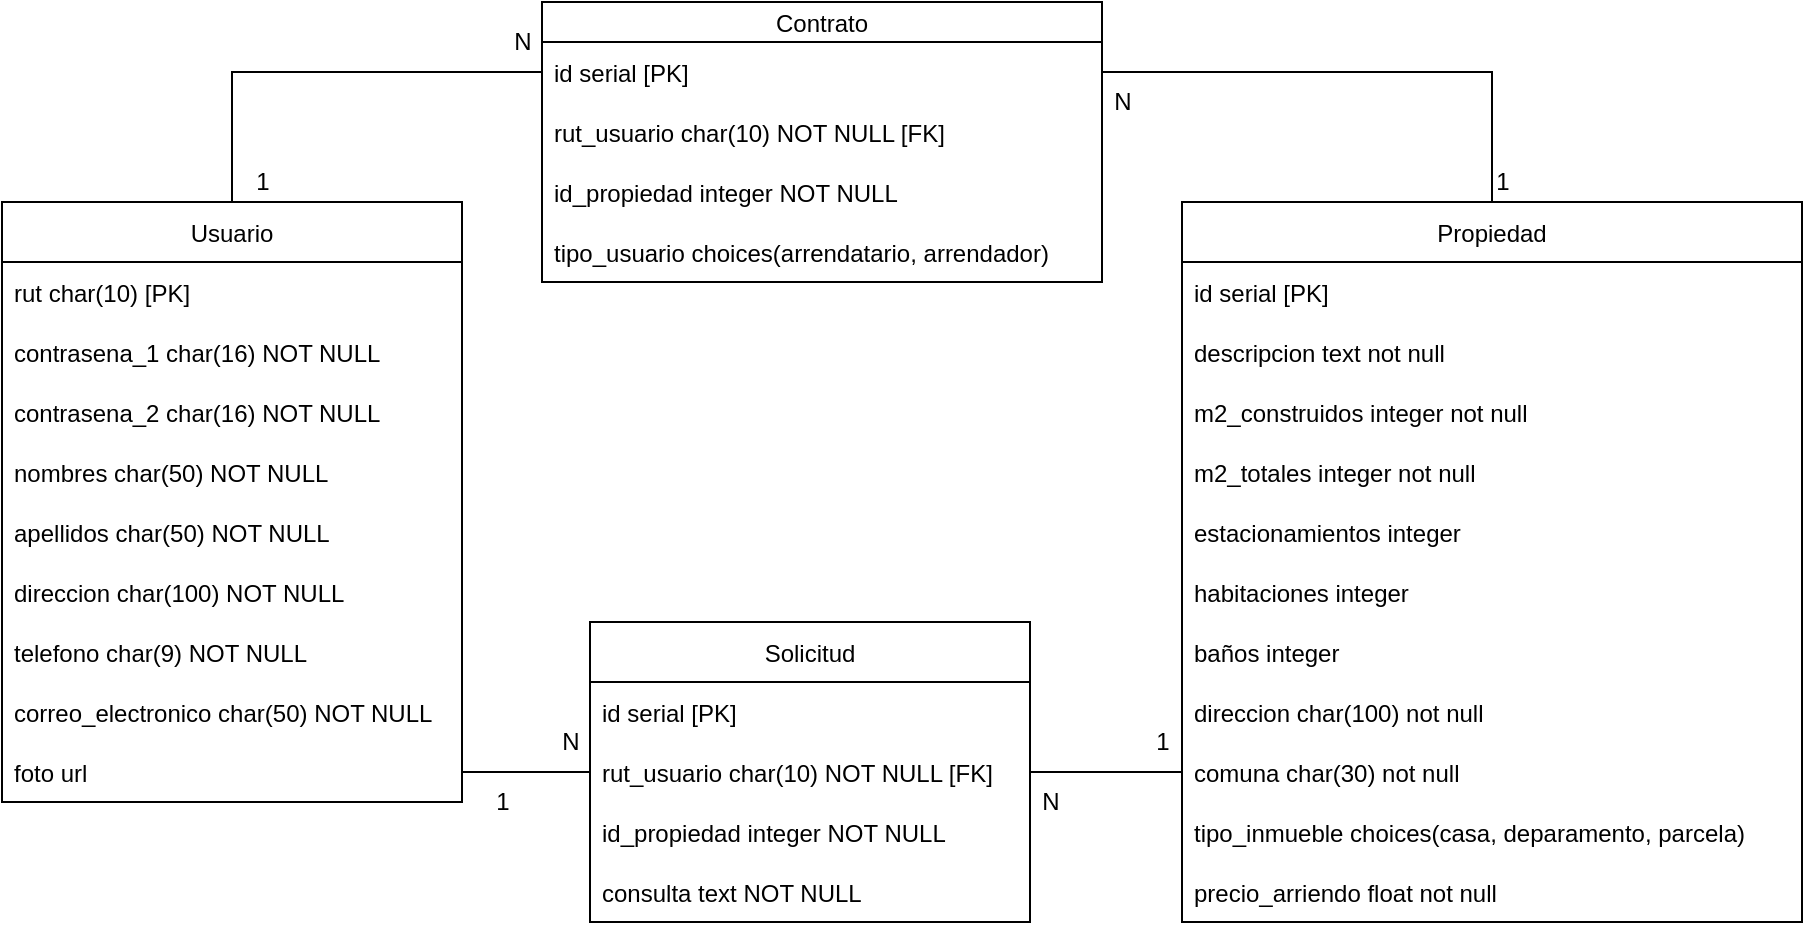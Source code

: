 <mxfile version="17.3.0" type="device"><diagram id="GYBQSM9PVziKJctwjofI" name="Page-1"><mxGraphModel dx="968" dy="503" grid="1" gridSize="10" guides="1" tooltips="1" connect="1" arrows="1" fold="1" page="1" pageScale="1" pageWidth="827" pageHeight="1169" math="0" shadow="0"><root><mxCell id="0"/><mxCell id="1" parent="0"/><mxCell id="w2LGsopAnWLRp3sKp4V--50" style="edgeStyle=orthogonalEdgeStyle;rounded=0;orthogonalLoop=1;jettySize=auto;html=1;entryX=0;entryY=0.5;entryDx=0;entryDy=0;endArrow=none;endFill=0;exitX=1;exitY=0.5;exitDx=0;exitDy=0;" edge="1" parent="1" source="w2LGsopAnWLRp3sKp4V--27" target="w2LGsopAnWLRp3sKp4V--29"><mxGeometry relative="1" as="geometry"/></mxCell><mxCell id="w2LGsopAnWLRp3sKp4V--51" style="edgeStyle=orthogonalEdgeStyle;rounded=0;orthogonalLoop=1;jettySize=auto;html=1;entryX=0;entryY=0.5;entryDx=0;entryDy=0;endArrow=none;endFill=0;" edge="1" parent="1" source="w2LGsopAnWLRp3sKp4V--1" target="w2LGsopAnWLRp3sKp4V--45"><mxGeometry relative="1" as="geometry"/></mxCell><mxCell id="w2LGsopAnWLRp3sKp4V--1" value="Usuario" style="swimlane;fontStyle=0;childLayout=stackLayout;horizontal=1;startSize=30;horizontalStack=0;resizeParent=1;resizeParentMax=0;resizeLast=0;collapsible=1;marginBottom=0;" vertex="1" parent="1"><mxGeometry x="10" y="210" width="230" height="300" as="geometry"/></mxCell><mxCell id="w2LGsopAnWLRp3sKp4V--2" value="rut char(10) [PK]" style="text;strokeColor=none;fillColor=none;align=left;verticalAlign=middle;spacingLeft=4;spacingRight=4;overflow=hidden;points=[[0,0.5],[1,0.5]];portConstraint=eastwest;rotatable=0;" vertex="1" parent="w2LGsopAnWLRp3sKp4V--1"><mxGeometry y="30" width="230" height="30" as="geometry"/></mxCell><mxCell id="w2LGsopAnWLRp3sKp4V--60" value="contrasena_1 char(16) NOT NULL" style="text;strokeColor=none;fillColor=none;align=left;verticalAlign=middle;spacingLeft=4;spacingRight=4;overflow=hidden;points=[[0,0.5],[1,0.5]];portConstraint=eastwest;rotatable=0;" vertex="1" parent="w2LGsopAnWLRp3sKp4V--1"><mxGeometry y="60" width="230" height="30" as="geometry"/></mxCell><mxCell id="w2LGsopAnWLRp3sKp4V--59" value="contrasena_2 char(16) NOT NULL" style="text;strokeColor=none;fillColor=none;align=left;verticalAlign=middle;spacingLeft=4;spacingRight=4;overflow=hidden;points=[[0,0.5],[1,0.5]];portConstraint=eastwest;rotatable=0;" vertex="1" parent="w2LGsopAnWLRp3sKp4V--1"><mxGeometry y="90" width="230" height="30" as="geometry"/></mxCell><mxCell id="w2LGsopAnWLRp3sKp4V--3" value="nombres char(50) NOT NULL" style="text;strokeColor=none;fillColor=none;align=left;verticalAlign=middle;spacingLeft=4;spacingRight=4;overflow=hidden;points=[[0,0.5],[1,0.5]];portConstraint=eastwest;rotatable=0;" vertex="1" parent="w2LGsopAnWLRp3sKp4V--1"><mxGeometry y="120" width="230" height="30" as="geometry"/></mxCell><mxCell id="w2LGsopAnWLRp3sKp4V--4" value="apellidos char(50) NOT NULL" style="text;strokeColor=none;fillColor=none;align=left;verticalAlign=middle;spacingLeft=4;spacingRight=4;overflow=hidden;points=[[0,0.5],[1,0.5]];portConstraint=eastwest;rotatable=0;" vertex="1" parent="w2LGsopAnWLRp3sKp4V--1"><mxGeometry y="150" width="230" height="30" as="geometry"/></mxCell><mxCell id="w2LGsopAnWLRp3sKp4V--10" value="direccion char(100) NOT NULL" style="text;strokeColor=none;fillColor=none;align=left;verticalAlign=middle;spacingLeft=4;spacingRight=4;overflow=hidden;points=[[0,0.5],[1,0.5]];portConstraint=eastwest;rotatable=0;" vertex="1" parent="w2LGsopAnWLRp3sKp4V--1"><mxGeometry y="180" width="230" height="30" as="geometry"/></mxCell><mxCell id="w2LGsopAnWLRp3sKp4V--9" value=" telefono char(9) NOT NULL" style="text;strokeColor=none;fillColor=none;align=left;verticalAlign=middle;spacingLeft=4;spacingRight=4;overflow=hidden;points=[[0,0.5],[1,0.5]];portConstraint=eastwest;rotatable=0;" vertex="1" parent="w2LGsopAnWLRp3sKp4V--1"><mxGeometry y="210" width="230" height="30" as="geometry"/></mxCell><mxCell id="w2LGsopAnWLRp3sKp4V--8" value="correo_electronico  char(50) NOT NULL" style="text;strokeColor=none;fillColor=none;align=left;verticalAlign=middle;spacingLeft=4;spacingRight=4;overflow=hidden;points=[[0,0.5],[1,0.5]];portConstraint=eastwest;rotatable=0;" vertex="1" parent="w2LGsopAnWLRp3sKp4V--1"><mxGeometry y="240" width="230" height="30" as="geometry"/></mxCell><mxCell id="w2LGsopAnWLRp3sKp4V--27" value="foto url" style="text;strokeColor=none;fillColor=none;align=left;verticalAlign=middle;spacingLeft=4;spacingRight=4;overflow=hidden;points=[[0,0.5],[1,0.5]];portConstraint=eastwest;rotatable=0;" vertex="1" parent="w2LGsopAnWLRp3sKp4V--1"><mxGeometry y="270" width="230" height="30" as="geometry"/></mxCell><mxCell id="w2LGsopAnWLRp3sKp4V--52" style="edgeStyle=orthogonalEdgeStyle;rounded=0;orthogonalLoop=1;jettySize=auto;html=1;entryX=1;entryY=0.5;entryDx=0;entryDy=0;endArrow=none;endFill=0;" edge="1" parent="1" source="w2LGsopAnWLRp3sKp4V--11" target="w2LGsopAnWLRp3sKp4V--45"><mxGeometry relative="1" as="geometry"/></mxCell><mxCell id="w2LGsopAnWLRp3sKp4V--11" value="Propiedad" style="swimlane;fontStyle=0;childLayout=stackLayout;horizontal=1;startSize=30;horizontalStack=0;resizeParent=1;resizeParentMax=0;resizeLast=0;collapsible=1;marginBottom=0;" vertex="1" parent="1"><mxGeometry x="600" y="210" width="310" height="360" as="geometry"/></mxCell><mxCell id="w2LGsopAnWLRp3sKp4V--12" value="id serial [PK]" style="text;strokeColor=none;fillColor=none;align=left;verticalAlign=middle;spacingLeft=4;spacingRight=4;overflow=hidden;points=[[0,0.5],[1,0.5]];portConstraint=eastwest;rotatable=0;" vertex="1" parent="w2LGsopAnWLRp3sKp4V--11"><mxGeometry y="30" width="310" height="30" as="geometry"/></mxCell><mxCell id="w2LGsopAnWLRp3sKp4V--13" value="descripcion text not null" style="text;strokeColor=none;fillColor=none;align=left;verticalAlign=middle;spacingLeft=4;spacingRight=4;overflow=hidden;points=[[0,0.5],[1,0.5]];portConstraint=eastwest;rotatable=0;" vertex="1" parent="w2LGsopAnWLRp3sKp4V--11"><mxGeometry y="60" width="310" height="30" as="geometry"/></mxCell><mxCell id="w2LGsopAnWLRp3sKp4V--14" value="m2_construidos integer not null" style="text;strokeColor=none;fillColor=none;align=left;verticalAlign=middle;spacingLeft=4;spacingRight=4;overflow=hidden;points=[[0,0.5],[1,0.5]];portConstraint=eastwest;rotatable=0;" vertex="1" parent="w2LGsopAnWLRp3sKp4V--11"><mxGeometry y="90" width="310" height="30" as="geometry"/></mxCell><mxCell id="w2LGsopAnWLRp3sKp4V--15" value="m2_totales integer not null" style="text;strokeColor=none;fillColor=none;align=left;verticalAlign=middle;spacingLeft=4;spacingRight=4;overflow=hidden;points=[[0,0.5],[1,0.5]];portConstraint=eastwest;rotatable=0;" vertex="1" parent="w2LGsopAnWLRp3sKp4V--11"><mxGeometry y="120" width="310" height="30" as="geometry"/></mxCell><mxCell id="w2LGsopAnWLRp3sKp4V--16" value="estacionamientos integer" style="text;strokeColor=none;fillColor=none;align=left;verticalAlign=middle;spacingLeft=4;spacingRight=4;overflow=hidden;points=[[0,0.5],[1,0.5]];portConstraint=eastwest;rotatable=0;" vertex="1" parent="w2LGsopAnWLRp3sKp4V--11"><mxGeometry y="150" width="310" height="30" as="geometry"/></mxCell><mxCell id="w2LGsopAnWLRp3sKp4V--17" value="habitaciones integer" style="text;strokeColor=none;fillColor=none;align=left;verticalAlign=middle;spacingLeft=4;spacingRight=4;overflow=hidden;points=[[0,0.5],[1,0.5]];portConstraint=eastwest;rotatable=0;" vertex="1" parent="w2LGsopAnWLRp3sKp4V--11"><mxGeometry y="180" width="310" height="30" as="geometry"/></mxCell><mxCell id="w2LGsopAnWLRp3sKp4V--18" value="baños integer" style="text;strokeColor=none;fillColor=none;align=left;verticalAlign=middle;spacingLeft=4;spacingRight=4;overflow=hidden;points=[[0,0.5],[1,0.5]];portConstraint=eastwest;rotatable=0;" vertex="1" parent="w2LGsopAnWLRp3sKp4V--11"><mxGeometry y="210" width="310" height="30" as="geometry"/></mxCell><mxCell id="w2LGsopAnWLRp3sKp4V--19" value="direccion char(100) not null" style="text;strokeColor=none;fillColor=none;align=left;verticalAlign=middle;spacingLeft=4;spacingRight=4;overflow=hidden;points=[[0,0.5],[1,0.5]];portConstraint=eastwest;rotatable=0;" vertex="1" parent="w2LGsopAnWLRp3sKp4V--11"><mxGeometry y="240" width="310" height="30" as="geometry"/></mxCell><mxCell id="w2LGsopAnWLRp3sKp4V--21" value="comuna char(30) not null" style="text;strokeColor=none;fillColor=none;align=left;verticalAlign=middle;spacingLeft=4;spacingRight=4;overflow=hidden;points=[[0,0.5],[1,0.5]];portConstraint=eastwest;rotatable=0;" vertex="1" parent="w2LGsopAnWLRp3sKp4V--11"><mxGeometry y="270" width="310" height="30" as="geometry"/></mxCell><mxCell id="w2LGsopAnWLRp3sKp4V--20" value="tipo_inmueble choices(casa, deparamento, parcela)" style="text;strokeColor=none;fillColor=none;align=left;verticalAlign=middle;spacingLeft=4;spacingRight=4;overflow=hidden;points=[[0,0.5],[1,0.5]];portConstraint=eastwest;rotatable=0;" vertex="1" parent="w2LGsopAnWLRp3sKp4V--11"><mxGeometry y="300" width="310" height="30" as="geometry"/></mxCell><mxCell id="w2LGsopAnWLRp3sKp4V--22" value="precio_arriendo float not null" style="text;strokeColor=none;fillColor=none;align=left;verticalAlign=middle;spacingLeft=4;spacingRight=4;overflow=hidden;points=[[0,0.5],[1,0.5]];portConstraint=eastwest;rotatable=0;" vertex="1" parent="w2LGsopAnWLRp3sKp4V--11"><mxGeometry y="330" width="310" height="30" as="geometry"/></mxCell><mxCell id="w2LGsopAnWLRp3sKp4V--25" value="N" style="text;html=1;align=center;verticalAlign=middle;resizable=0;points=[];autosize=1;strokeColor=none;fillColor=none;" vertex="1" parent="1"><mxGeometry x="260" y="120" width="20" height="20" as="geometry"/></mxCell><mxCell id="w2LGsopAnWLRp3sKp4V--26" value="N" style="text;html=1;align=center;verticalAlign=middle;resizable=0;points=[];autosize=1;strokeColor=none;fillColor=none;" vertex="1" parent="1"><mxGeometry x="560" y="150" width="20" height="20" as="geometry"/></mxCell><mxCell id="w2LGsopAnWLRp3sKp4V--53" style="edgeStyle=orthogonalEdgeStyle;rounded=0;orthogonalLoop=1;jettySize=auto;html=1;endArrow=none;endFill=0;entryX=0;entryY=0.5;entryDx=0;entryDy=0;" edge="1" parent="1" source="w2LGsopAnWLRp3sKp4V--28" target="w2LGsopAnWLRp3sKp4V--21"><mxGeometry relative="1" as="geometry"><mxPoint x="540" y="535" as="targetPoint"/></mxGeometry></mxCell><mxCell id="w2LGsopAnWLRp3sKp4V--28" value="Solicitud" style="swimlane;fontStyle=0;childLayout=stackLayout;horizontal=1;startSize=30;horizontalStack=0;resizeParent=1;resizeParentMax=0;resizeLast=0;collapsible=1;marginBottom=0;" vertex="1" parent="1"><mxGeometry x="304" y="420" width="220" height="150" as="geometry"/></mxCell><mxCell id="w2LGsopAnWLRp3sKp4V--37" value="id serial [PK]" style="text;strokeColor=none;fillColor=none;align=left;verticalAlign=middle;spacingLeft=4;spacingRight=4;overflow=hidden;points=[[0,0.5],[1,0.5]];portConstraint=eastwest;rotatable=0;" vertex="1" parent="w2LGsopAnWLRp3sKp4V--28"><mxGeometry y="30" width="220" height="30" as="geometry"/></mxCell><mxCell id="w2LGsopAnWLRp3sKp4V--29" value="rut_usuario char(10) NOT NULL [FK]" style="text;strokeColor=none;fillColor=none;align=left;verticalAlign=middle;spacingLeft=4;spacingRight=4;overflow=hidden;points=[[0,0.5],[1,0.5]];portConstraint=eastwest;rotatable=0;" vertex="1" parent="w2LGsopAnWLRp3sKp4V--28"><mxGeometry y="60" width="220" height="30" as="geometry"/></mxCell><mxCell id="w2LGsopAnWLRp3sKp4V--30" value="id_propiedad integer NOT NULL" style="text;strokeColor=none;fillColor=none;align=left;verticalAlign=middle;spacingLeft=4;spacingRight=4;overflow=hidden;points=[[0,0.5],[1,0.5]];portConstraint=eastwest;rotatable=0;" vertex="1" parent="w2LGsopAnWLRp3sKp4V--28"><mxGeometry y="90" width="220" height="30" as="geometry"/></mxCell><mxCell id="w2LGsopAnWLRp3sKp4V--36" value="consulta text NOT NULL" style="text;strokeColor=none;fillColor=none;align=left;verticalAlign=middle;spacingLeft=4;spacingRight=4;overflow=hidden;points=[[0,0.5],[1,0.5]];portConstraint=eastwest;rotatable=0;" vertex="1" parent="w2LGsopAnWLRp3sKp4V--28"><mxGeometry y="120" width="220" height="30" as="geometry"/></mxCell><mxCell id="w2LGsopAnWLRp3sKp4V--40" value="N" style="text;html=1;align=center;verticalAlign=middle;resizable=0;points=[];autosize=1;strokeColor=none;fillColor=none;" vertex="1" parent="1"><mxGeometry x="284" y="470" width="20" height="20" as="geometry"/></mxCell><mxCell id="w2LGsopAnWLRp3sKp4V--41" value="1" style="text;html=1;align=center;verticalAlign=middle;resizable=0;points=[];autosize=1;strokeColor=none;fillColor=none;" vertex="1" parent="1"><mxGeometry x="250" y="500" width="20" height="20" as="geometry"/></mxCell><mxCell id="w2LGsopAnWLRp3sKp4V--44" value="Contrato" style="swimlane;fontStyle=0;childLayout=stackLayout;horizontal=1;startSize=20;horizontalStack=0;resizeParent=1;resizeParentMax=0;resizeLast=0;collapsible=1;marginBottom=0;" vertex="1" parent="1"><mxGeometry x="280" y="110" width="280" height="140" as="geometry"/></mxCell><mxCell id="w2LGsopAnWLRp3sKp4V--45" value="id serial [PK]" style="text;strokeColor=none;fillColor=none;align=left;verticalAlign=middle;spacingLeft=4;spacingRight=4;overflow=hidden;points=[[0,0.5],[1,0.5]];portConstraint=eastwest;rotatable=0;" vertex="1" parent="w2LGsopAnWLRp3sKp4V--44"><mxGeometry y="20" width="280" height="30" as="geometry"/></mxCell><mxCell id="w2LGsopAnWLRp3sKp4V--46" value="rut_usuario char(10) NOT NULL [FK]" style="text;strokeColor=none;fillColor=none;align=left;verticalAlign=middle;spacingLeft=4;spacingRight=4;overflow=hidden;points=[[0,0.5],[1,0.5]];portConstraint=eastwest;rotatable=0;" vertex="1" parent="w2LGsopAnWLRp3sKp4V--44"><mxGeometry y="50" width="280" height="30" as="geometry"/></mxCell><mxCell id="w2LGsopAnWLRp3sKp4V--47" value="id_propiedad integer NOT NULL" style="text;strokeColor=none;fillColor=none;align=left;verticalAlign=middle;spacingLeft=4;spacingRight=4;overflow=hidden;points=[[0,0.5],[1,0.5]];portConstraint=eastwest;rotatable=0;" vertex="1" parent="w2LGsopAnWLRp3sKp4V--44"><mxGeometry y="80" width="280" height="30" as="geometry"/></mxCell><mxCell id="w2LGsopAnWLRp3sKp4V--48" value="tipo_usuario choices(arrendatario, arrendador)" style="text;strokeColor=none;fillColor=none;align=left;verticalAlign=middle;spacingLeft=4;spacingRight=4;overflow=hidden;points=[[0,0.5],[1,0.5]];portConstraint=eastwest;rotatable=0;" vertex="1" parent="w2LGsopAnWLRp3sKp4V--44"><mxGeometry y="110" width="280" height="30" as="geometry"/></mxCell><mxCell id="w2LGsopAnWLRp3sKp4V--55" value="N" style="text;html=1;align=center;verticalAlign=middle;resizable=0;points=[];autosize=1;strokeColor=none;fillColor=none;" vertex="1" parent="1"><mxGeometry x="524" y="500" width="20" height="20" as="geometry"/></mxCell><mxCell id="w2LGsopAnWLRp3sKp4V--56" value="1" style="text;html=1;align=center;verticalAlign=middle;resizable=0;points=[];autosize=1;strokeColor=none;fillColor=none;" vertex="1" parent="1"><mxGeometry x="130" y="190" width="20" height="20" as="geometry"/></mxCell><mxCell id="w2LGsopAnWLRp3sKp4V--57" value="1" style="text;html=1;align=center;verticalAlign=middle;resizable=0;points=[];autosize=1;strokeColor=none;fillColor=none;" vertex="1" parent="1"><mxGeometry x="750" y="190" width="20" height="20" as="geometry"/></mxCell><mxCell id="w2LGsopAnWLRp3sKp4V--58" value="1" style="text;html=1;align=center;verticalAlign=middle;resizable=0;points=[];autosize=1;strokeColor=none;fillColor=none;" vertex="1" parent="1"><mxGeometry x="580" y="470" width="20" height="20" as="geometry"/></mxCell></root></mxGraphModel></diagram></mxfile>